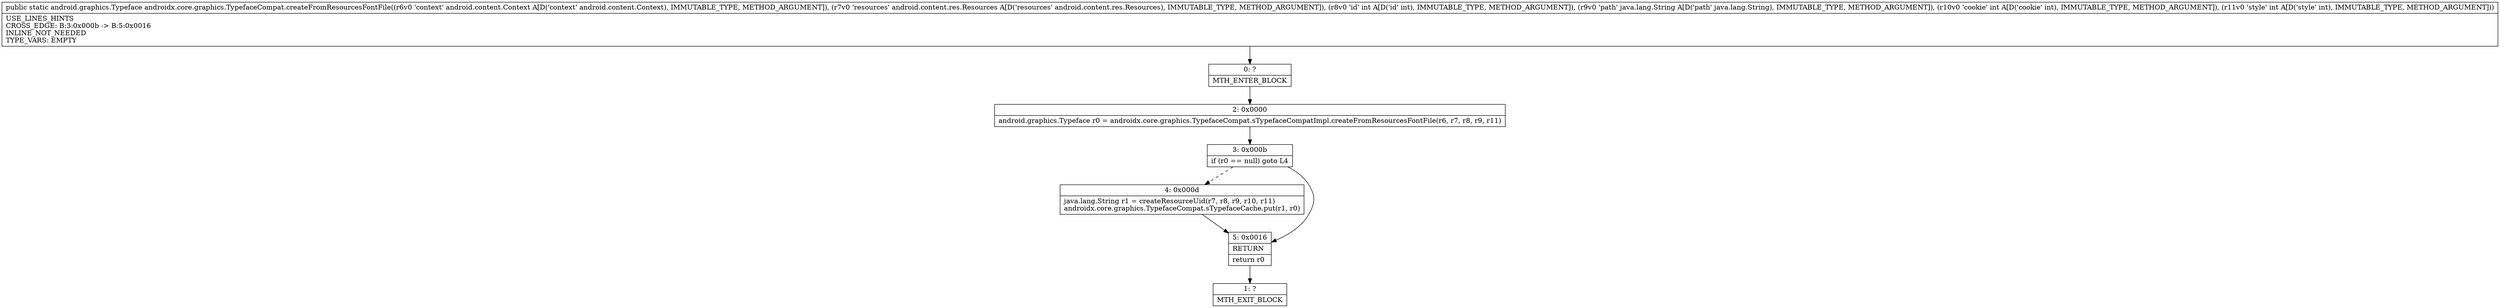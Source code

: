 digraph "CFG forandroidx.core.graphics.TypefaceCompat.createFromResourcesFontFile(Landroid\/content\/Context;Landroid\/content\/res\/Resources;ILjava\/lang\/String;II)Landroid\/graphics\/Typeface;" {
Node_0 [shape=record,label="{0\:\ ?|MTH_ENTER_BLOCK\l}"];
Node_2 [shape=record,label="{2\:\ 0x0000|android.graphics.Typeface r0 = androidx.core.graphics.TypefaceCompat.sTypefaceCompatImpl.createFromResourcesFontFile(r6, r7, r8, r9, r11)\l}"];
Node_3 [shape=record,label="{3\:\ 0x000b|if (r0 == null) goto L4\l}"];
Node_4 [shape=record,label="{4\:\ 0x000d|java.lang.String r1 = createResourceUid(r7, r8, r9, r10, r11)\landroidx.core.graphics.TypefaceCompat.sTypefaceCache.put(r1, r0)\l}"];
Node_5 [shape=record,label="{5\:\ 0x0016|RETURN\l|return r0\l}"];
Node_1 [shape=record,label="{1\:\ ?|MTH_EXIT_BLOCK\l}"];
MethodNode[shape=record,label="{public static android.graphics.Typeface androidx.core.graphics.TypefaceCompat.createFromResourcesFontFile((r6v0 'context' android.content.Context A[D('context' android.content.Context), IMMUTABLE_TYPE, METHOD_ARGUMENT]), (r7v0 'resources' android.content.res.Resources A[D('resources' android.content.res.Resources), IMMUTABLE_TYPE, METHOD_ARGUMENT]), (r8v0 'id' int A[D('id' int), IMMUTABLE_TYPE, METHOD_ARGUMENT]), (r9v0 'path' java.lang.String A[D('path' java.lang.String), IMMUTABLE_TYPE, METHOD_ARGUMENT]), (r10v0 'cookie' int A[D('cookie' int), IMMUTABLE_TYPE, METHOD_ARGUMENT]), (r11v0 'style' int A[D('style' int), IMMUTABLE_TYPE, METHOD_ARGUMENT]))  | USE_LINES_HINTS\lCROSS_EDGE: B:3:0x000b \-\> B:5:0x0016\lINLINE_NOT_NEEDED\lTYPE_VARS: EMPTY\l}"];
MethodNode -> Node_0;Node_0 -> Node_2;
Node_2 -> Node_3;
Node_3 -> Node_4[style=dashed];
Node_3 -> Node_5;
Node_4 -> Node_5;
Node_5 -> Node_1;
}

